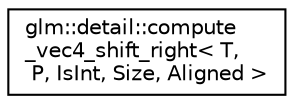 digraph "Graphical Class Hierarchy"
{
 // LATEX_PDF_SIZE
  edge [fontname="Helvetica",fontsize="10",labelfontname="Helvetica",labelfontsize="10"];
  node [fontname="Helvetica",fontsize="10",shape=record];
  rankdir="LR";
  Node0 [label="glm::detail::compute\l_vec4_shift_right\< T,\l P, IsInt, Size, Aligned \>",height=0.2,width=0.4,color="black", fillcolor="white", style="filled",URL="$structglm_1_1detail_1_1compute__vec4__shift__right.html",tooltip=" "];
}
